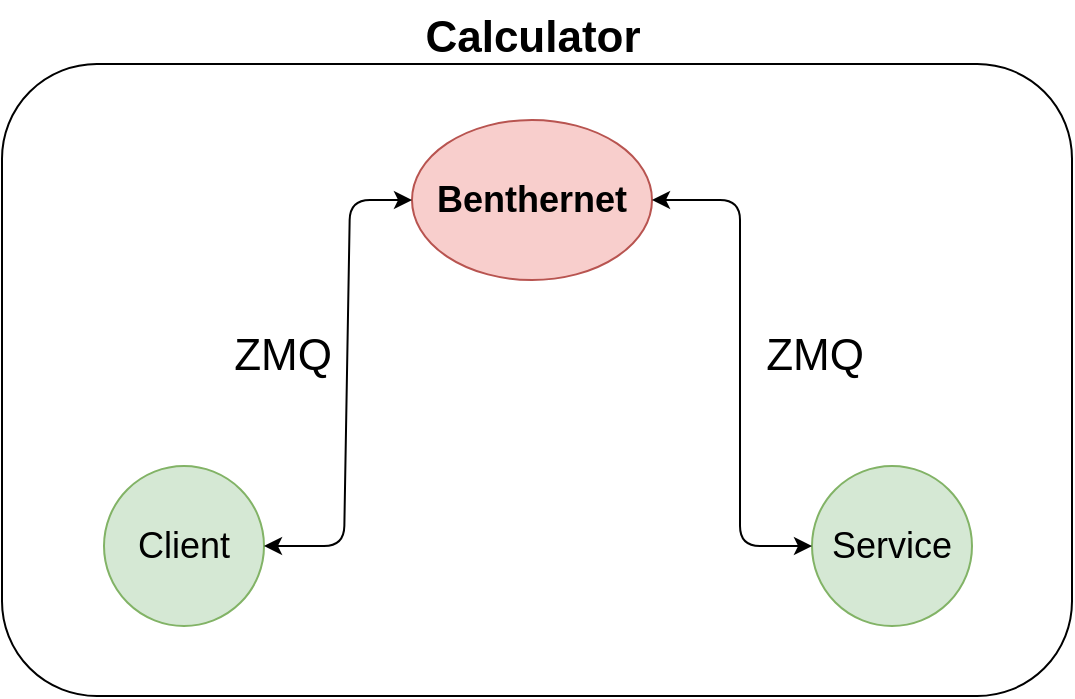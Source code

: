 <mxfile version="20.8.16" type="device"><diagram name="Pagina-1" id="GkcJjz30QvqVBBa34qFB"><mxGraphModel dx="1728" dy="697" grid="0" gridSize="10" guides="1" tooltips="1" connect="1" arrows="1" fold="1" page="1" pageScale="1" pageWidth="827" pageHeight="1169" math="0" shadow="0"><root><mxCell id="0"/><mxCell id="1" parent="0"/><mxCell id="BOAOu5CPYvSbolyx2sMC-9" value="" style="rounded=1;whiteSpace=wrap;html=1;fontSize=18;" vertex="1" parent="1"><mxGeometry x="119" y="96" width="535" height="316" as="geometry"/></mxCell><mxCell id="BOAOu5CPYvSbolyx2sMC-1" value="&lt;b&gt;&lt;font style=&quot;font-size: 18px;&quot;&gt;Benthernet&lt;/font&gt;&lt;/b&gt;" style="ellipse;whiteSpace=wrap;html=1;fillColor=#f8cecc;strokeColor=#b85450;" vertex="1" parent="1"><mxGeometry x="324" y="124" width="120" height="80" as="geometry"/></mxCell><mxCell id="BOAOu5CPYvSbolyx2sMC-2" value="Service" style="ellipse;whiteSpace=wrap;html=1;aspect=fixed;fontSize=18;fillColor=#d5e8d4;strokeColor=#82b366;" vertex="1" parent="1"><mxGeometry x="524" y="297" width="80" height="80" as="geometry"/></mxCell><mxCell id="BOAOu5CPYvSbolyx2sMC-3" value="Client" style="ellipse;whiteSpace=wrap;html=1;aspect=fixed;fontSize=18;fillColor=#d5e8d4;strokeColor=#82b366;" vertex="1" parent="1"><mxGeometry x="170" y="297" width="80" height="80" as="geometry"/></mxCell><mxCell id="BOAOu5CPYvSbolyx2sMC-6" value="" style="endArrow=classic;startArrow=classic;html=1;rounded=1;fontSize=18;entryX=0;entryY=0.5;entryDx=0;entryDy=0;exitX=1;exitY=0.5;exitDx=0;exitDy=0;" edge="1" parent="1" source="BOAOu5CPYvSbolyx2sMC-3" target="BOAOu5CPYvSbolyx2sMC-1"><mxGeometry width="50" height="50" relative="1" as="geometry"><mxPoint x="267" y="286" as="sourcePoint"/><mxPoint x="317" y="236" as="targetPoint"/><Array as="points"><mxPoint x="290" y="337"/><mxPoint x="293" y="164"/></Array></mxGeometry></mxCell><mxCell id="BOAOu5CPYvSbolyx2sMC-7" value="" style="endArrow=classic;startArrow=classic;html=1;rounded=1;fontSize=18;entryX=1;entryY=0.5;entryDx=0;entryDy=0;exitX=0;exitY=0.5;exitDx=0;exitDy=0;" edge="1" parent="1" source="BOAOu5CPYvSbolyx2sMC-2" target="BOAOu5CPYvSbolyx2sMC-1"><mxGeometry width="50" height="50" relative="1" as="geometry"><mxPoint x="428.0" y="346" as="sourcePoint"/><mxPoint x="502" y="173.0" as="targetPoint"/><Array as="points"><mxPoint x="488" y="337"/><mxPoint x="488" y="164"/></Array></mxGeometry></mxCell><mxCell id="BOAOu5CPYvSbolyx2sMC-10" value="&lt;b&gt;&lt;font style=&quot;font-size: 22px;&quot;&gt;Calculator&lt;/font&gt;&lt;/b&gt;" style="text;html=1;align=center;verticalAlign=middle;resizable=0;points=[];autosize=1;strokeColor=none;fillColor=none;fontSize=18;" vertex="1" parent="1"><mxGeometry x="321" y="64" width="126" height="38" as="geometry"/></mxCell><mxCell id="BOAOu5CPYvSbolyx2sMC-12" value="ZMQ" style="text;html=1;align=center;verticalAlign=middle;resizable=0;points=[];autosize=1;strokeColor=none;fillColor=none;fontSize=22;" vertex="1" parent="1"><mxGeometry x="491" y="223" width="67" height="38" as="geometry"/></mxCell><mxCell id="BOAOu5CPYvSbolyx2sMC-13" value="ZMQ" style="text;html=1;align=center;verticalAlign=middle;resizable=0;points=[];autosize=1;strokeColor=none;fillColor=none;fontSize=22;" vertex="1" parent="1"><mxGeometry x="225" y="223" width="67" height="38" as="geometry"/></mxCell></root></mxGraphModel></diagram></mxfile>